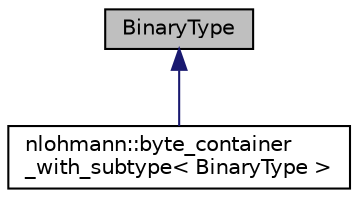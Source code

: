 digraph "BinaryType"
{
 // LATEX_PDF_SIZE
  edge [fontname="Helvetica",fontsize="10",labelfontname="Helvetica",labelfontsize="10"];
  node [fontname="Helvetica",fontsize="10",shape=record];
  Node1 [label="BinaryType",height=0.2,width=0.4,color="black", fillcolor="grey75", style="filled", fontcolor="black",tooltip=" "];
  Node1 -> Node2 [dir="back",color="midnightblue",fontsize="10",style="solid",fontname="Helvetica"];
  Node2 [label="nlohmann::byte_container\l_with_subtype\< BinaryType \>",height=0.2,width=0.4,color="black", fillcolor="white", style="filled",URL="$classnlohmann_1_1byte__container__with__subtype.html",tooltip="an internal type for a backed binary type"];
}
